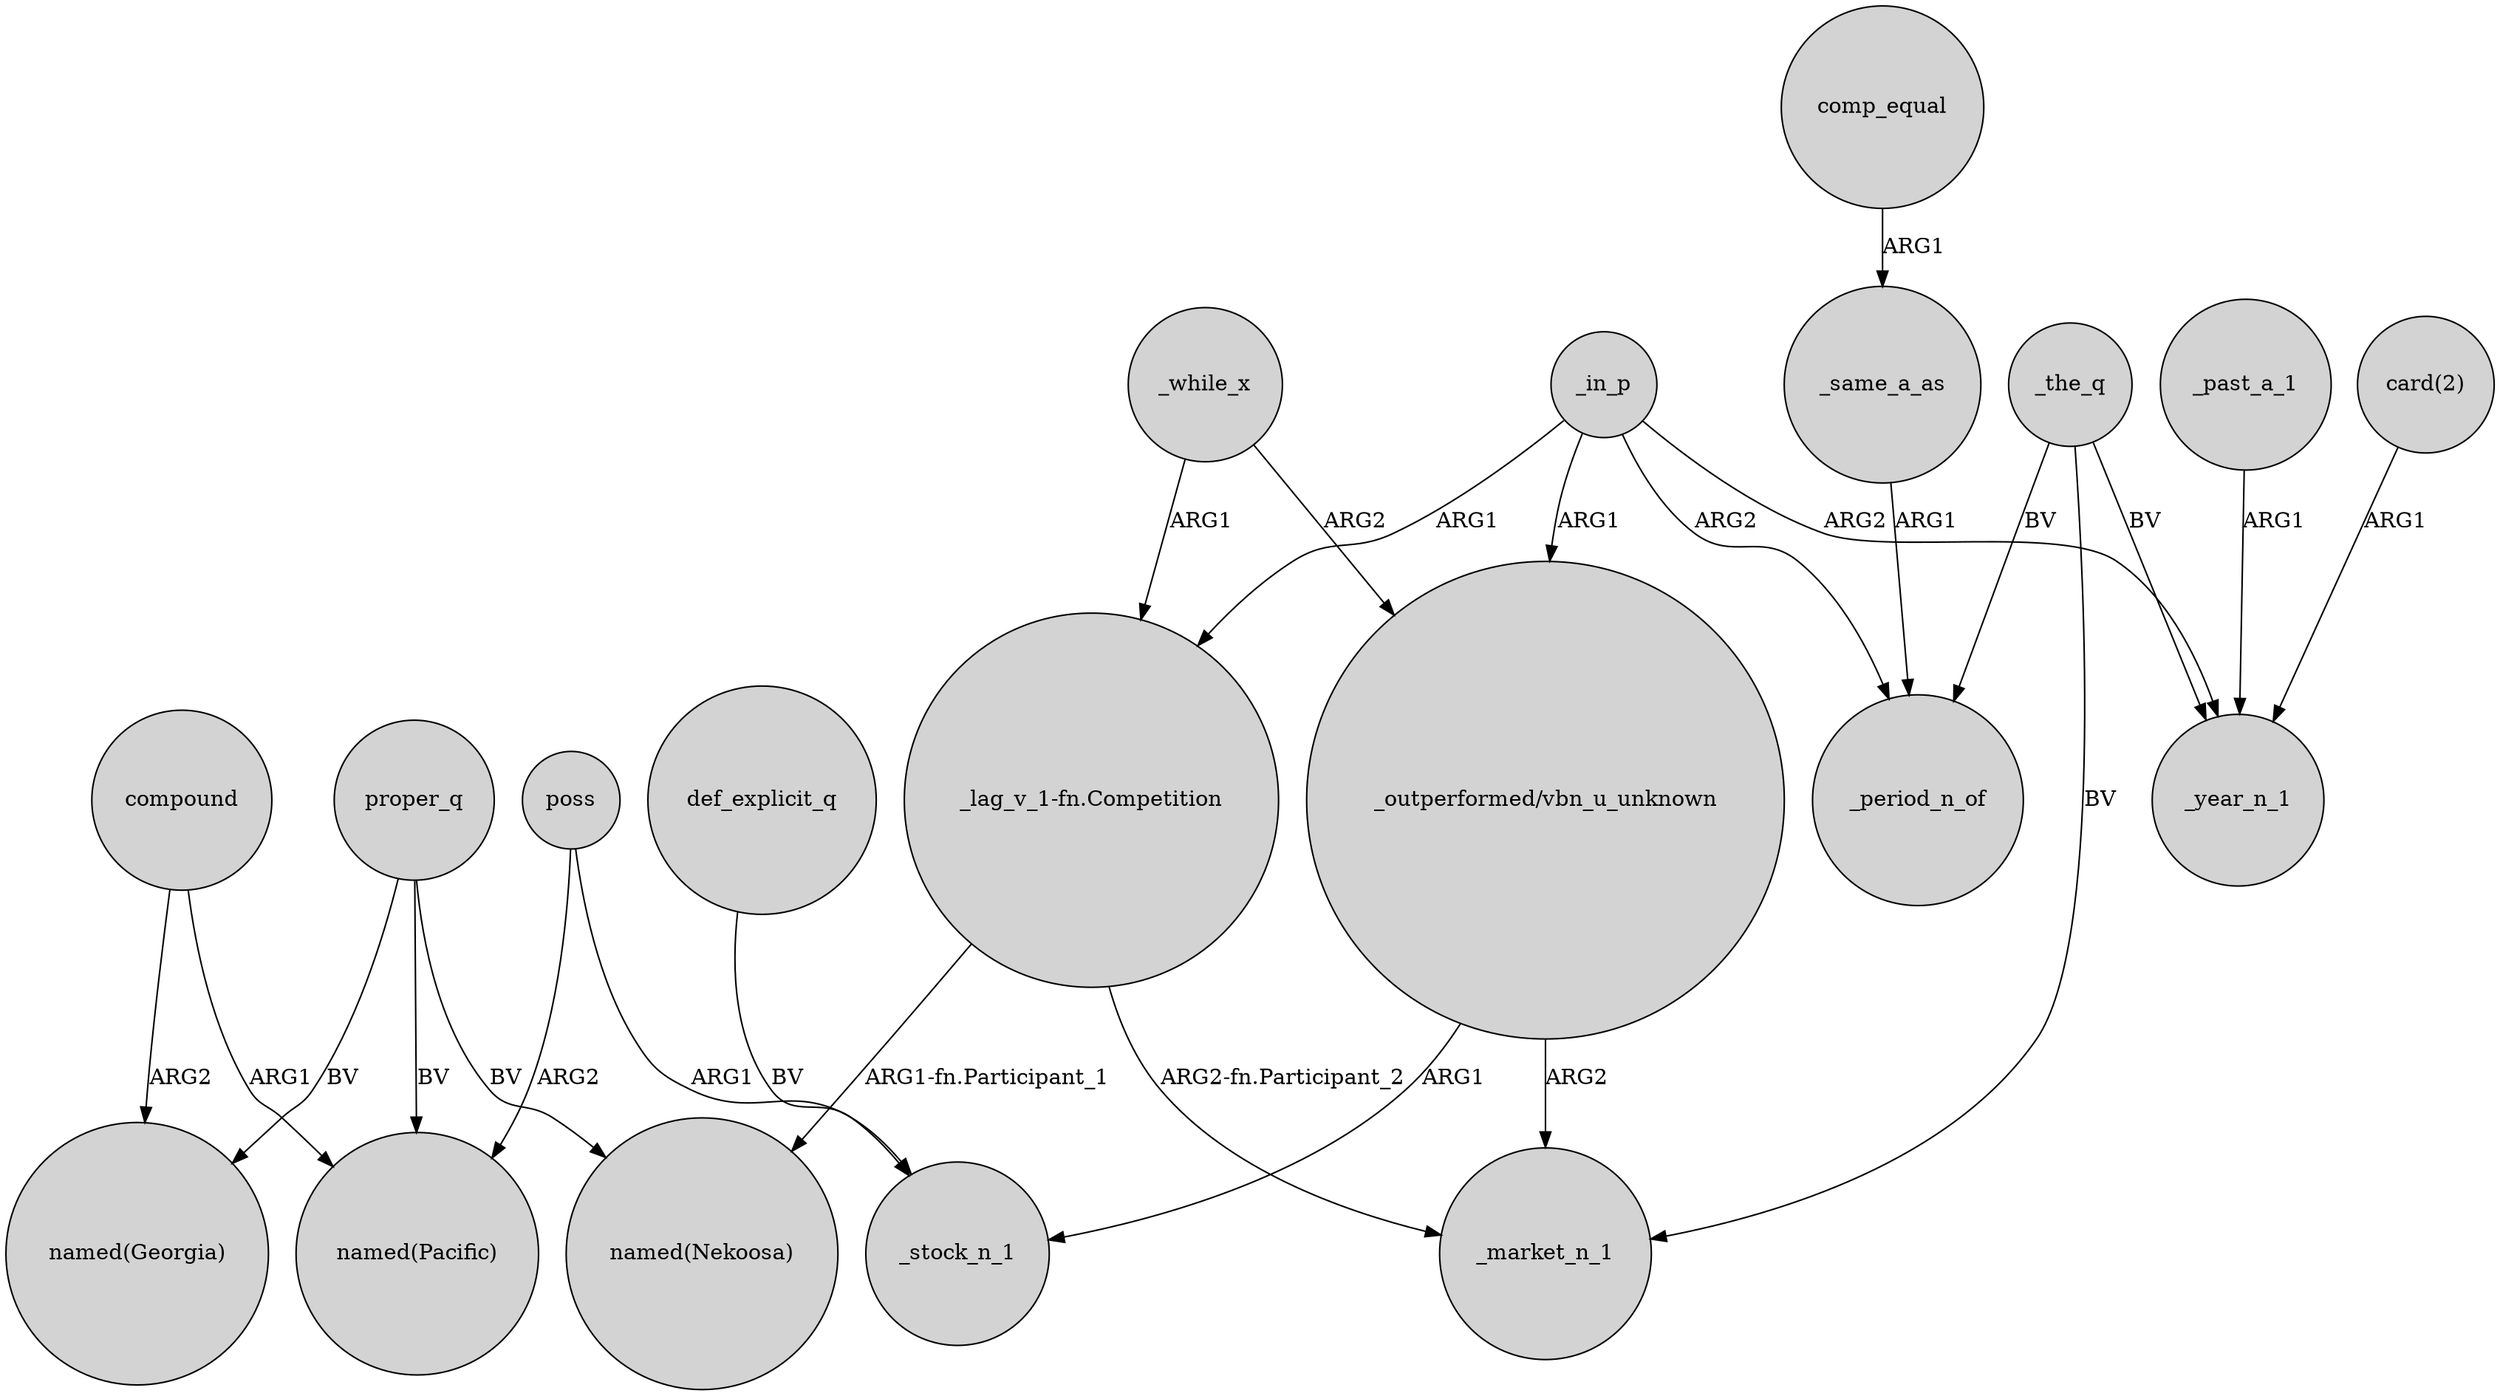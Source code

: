 digraph {
	node [shape=circle style=filled]
	proper_q -> "named(Georgia)" [label=BV]
	_same_a_as -> _period_n_of [label=ARG1]
	_in_p -> "_outperformed/vbn_u_unknown" [label=ARG1]
	_in_p -> _year_n_1 [label=ARG2]
	_in_p -> _period_n_of [label=ARG2]
	"_lag_v_1-fn.Competition" -> _market_n_1 [label="ARG2-fn.Participant_2"]
	def_explicit_q -> _stock_n_1 [label=BV]
	_in_p -> "_lag_v_1-fn.Competition" [label=ARG1]
	"_outperformed/vbn_u_unknown" -> _market_n_1 [label=ARG2]
	"_lag_v_1-fn.Competition" -> "named(Nekoosa)" [label="ARG1-fn.Participant_1"]
	_the_q -> _market_n_1 [label=BV]
	"_outperformed/vbn_u_unknown" -> _stock_n_1 [label=ARG1]
	compound -> "named(Pacific)" [label=ARG1]
	_the_q -> _year_n_1 [label=BV]
	poss -> _stock_n_1 [label=ARG1]
	poss -> "named(Pacific)" [label=ARG2]
	proper_q -> "named(Pacific)" [label=BV]
	_while_x -> "_lag_v_1-fn.Competition" [label=ARG1]
	_past_a_1 -> _year_n_1 [label=ARG1]
	"card(2)" -> _year_n_1 [label=ARG1]
	_while_x -> "_outperformed/vbn_u_unknown" [label=ARG2]
	_the_q -> _period_n_of [label=BV]
	compound -> "named(Georgia)" [label=ARG2]
	comp_equal -> _same_a_as [label=ARG1]
	proper_q -> "named(Nekoosa)" [label=BV]
}
